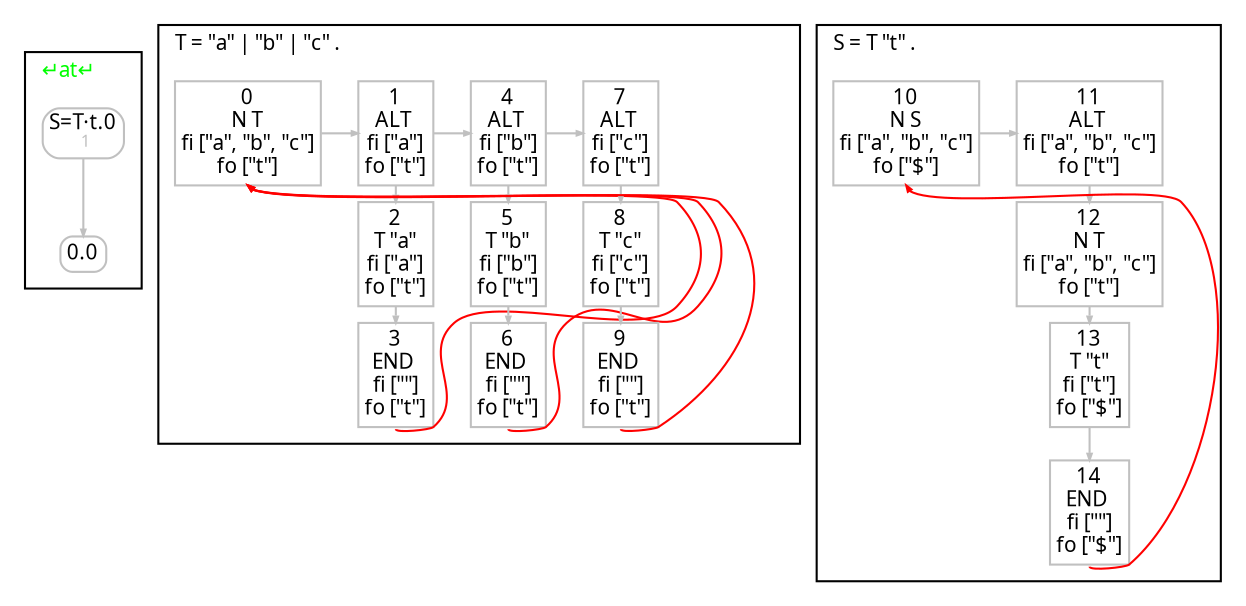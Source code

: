 digraph G {
  fontname = Menlo
  fontsize = 10
  node [fontname = Menlo, fontsize = 10, color = gray, height = 0, width = 0, margin= 0.04]
  edge [fontname = Menlo, fontsize = 10, color = gray, arrowsize = 0.3]
  graph [ranksep = 0.1]
  rankdir = "TB"
  subgraph GSS {
    cluster = true
    label = <↵at↵> fontcolor = green
    labeljust = l
    node [shape = box, style = rounded, height = 0]
    13.0 [label = <S=T·t.0<br/><font color="gray" point-size="8.0"> 1</font>>]
    13.0 -> 0.0
  }
  subgraph clusterT {
    node [shape = box]
    label = <T = "a" | "b" | "c" .>
    labeljust = l
    TR0C0 [label = <0<br/>N T<br/>fi ["a", "b", "c"]<br/>fo ["t"]>]
    TR0C1 [label = <1<br/>ALT <br/>fi ["a"]<br/>fo ["t"]>]
    TR1C1 [label = <2<br/>T "a"<br/>fi ["a"]<br/>fo ["t"]>]
    TR2C1 [label = <3<br/>END <br/>fi [""]<br/>fo ["t"]>]
    TR1C1 -> TR2C1 [weight=100000000]
    TR0C1 -> TR1C1 [weight=100000000]
    TR0C2 [label = <4<br/>ALT <br/>fi ["b"]<br/>fo ["t"]>]
    TR1C2 [label = <5<br/>T "b"<br/>fi ["b"]<br/>fo ["t"]>]
    TR2C2 [label = <6<br/>END <br/>fi [""]<br/>fo ["t"]>]
    TR1C2 -> TR2C2 [weight=100000000]
    TR0C2 -> TR1C2 [weight=100000000]
    TR0C3 [label = <7<br/>ALT <br/>fi ["c"]<br/>fo ["t"]>]
    TR1C3 [label = <8<br/>T "c"<br/>fi ["c"]<br/>fo ["t"]>]
    TR2C3 [label = <9<br/>END <br/>fi [""]<br/>fo ["t"]>]
    TR1C3 -> TR2C3 [weight=100000000]
    TR0C3 -> TR1C3 [weight=100000000]
    rank = same {TR0C2 -> TR0C3}
    rank = same {TR0C1 -> TR0C2}
    rank = same {TR0C0 -> TR0C1}
    node [style = invis]
    edge [style = invis]
    TR0C0 -> TR1C0 [weight=100000000]
    rank = same {TR1C0 -> TR1C1}
    TR1C0 -> TR2C0 [weight=100000000]
    rank = same {TR2C0 -> TR2C1}
  }
  subgraph clusterS {
    node [shape = box]
    label = <S = T "t" .>
    labeljust = l
    SR0C0 [label = <10<br/>N S<br/>fi ["a", "b", "c"]<br/>fo ["$"]>]
    SR0C1 [label = <11<br/>ALT <br/>fi ["a", "b", "c"]<br/>fo ["t"]>]
    SR1C1 [label = <12<br/>N T<br/>fi ["a", "b", "c"]<br/>fo ["t"]>]
    SR2C1 [label = <13<br/>T "t"<br/>fi ["t"]<br/>fo ["$"]>]
    SR3C1 [label = <14<br/>END <br/>fi [""]<br/>fo ["$"]>]
    SR2C1 -> SR3C1 [weight=100000000]
    SR1C1 -> SR2C1 [weight=100000000]
    SR0C1 -> SR1C1 [weight=100000000]
    rank = same {SR0C0 -> SR0C1}
    node [style = invis]
    edge [style = invis]
    SR0C0 -> SR1C0 [weight=100000000]
    rank = same {SR1C0 -> SR1C1}
    SR1C0 -> SR2C0 [weight=100000000]
    rank = same {SR2C0 -> SR2C1}
    SR2C0 -> SR3C0 [weight=100000000]
    rank = same {SR3C0 -> SR3C1}
  }
  TR2C1:s -> TR0C0:s [style = solid, color = red, constraint = false]
  TR2C2:s -> TR0C0:s [style = solid, color = red, constraint = false]
  TR2C3:s -> TR0C0:s [style = solid, color = red, constraint = false]
  SR3C1:s -> SR0C0:s [style = solid, color = red, constraint = false]
}